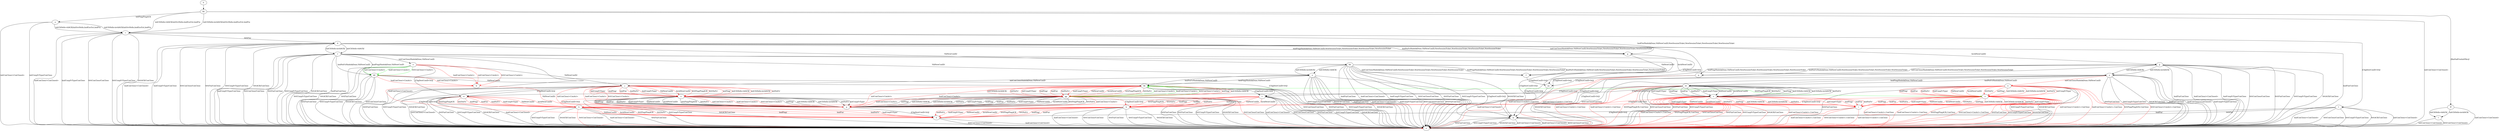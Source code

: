 digraph "" {
	a -> c	[key=0,
		label="initCltHello-vldACK/initSvrHello,hndEncExt,hndFin "];
	a -> c	[key=1,
		label="initCltHello-invldACK/initSvrHello,hndEncExt,hndFin "];
	a -> e	[key=0,
		label="initConClose/<ConClosed> "];
	a -> e	[key=1,
		label="initUnxpFrType/ConClose "];
	b -> e	[key=0,
		label="hndConClose/<ConClosed> "];
	b -> e	[key=1,
		label="0rttFin/ConClose "];
	b -> e	[key=2,
		label="0rttUnxpFrType/ConClose "];
	b -> e	[key=3,
		label="0rttACK/ConClose "];
	b -> e	[key=4,
		color=red,
		label="0rttConClose/<ConClosed> "];
	b -> ii	[key=0,
		color=red,
		label="hndPing/ "];
	b -> ii	[key=1,
		color=red,
		label="hndFin/ "];
	b -> ii	[key=2,
		color=red,
		label="hndNoFr/ "];
	b -> ii	[key=3,
		color=red,
		label="hndUnxpFrType/ "];
	b -> ii	[key=4,
		color=red,
		label="VldNewConID/ "];
	b -> ii	[key=5,
		color=red,
		label="InvldNewConID/ "];
	b -> ii	[key=6,
		color=red,
		label="0rttPing/PingACK "];
	b -> ii	[key=7,
		color=red,
		label="0rttNoFr/ "];
	c -> d	[key=0,
		label="0rttFin/ "];
	c -> e	[key=0,
		label="hndConClose/<ConClosed> "];
	c -> e	[key=1,
		label="hndUnxpFrType/ConClose "];
	c -> e	[key=2,
		label="0rttConClose/ConClose "];
	c -> e	[key=3,
		label="0rttUnxpFrType/ConClose "];
	c -> e	[key=4,
		label="0rttACK/ConClose "];
	c -> g	[key=0,
		label="hndFin/HndshkDone,VldNewConID,NewSessionTicket,NewSessionTicket,NewSessionTicket,NewSessionTicket "];
	c -> t	[key=0,
		label="[ChgDestConID-Ori]/ "];
	d -> e	[key=0,
		label="hndFin/ConClose "];
	d -> e	[key=1,
		label="hndConClose/<ConClosed> "];
	d -> e	[key=2,
		label="hndUnxpFrType/ConClose "];
	d -> e	[key=3,
		label="0rttConClose/ConClose "];
	d -> e	[key=4,
		label="0rttFin/ConClose "];
	d -> e	[key=5,
		label="0rttUnxpFrType/ConClose "];
	d -> e	[key=6,
		label="0rttACK/ConClose "];
	d -> g	[key=0,
		label="initConClose/HndshkDone,VldNewConID,NewSessionTicket,NewSessionTicket,NewSessionTicket,NewSessionTicket "];
	d -> g	[key=1,
		label="hndPing/HndshkDone,VldNewConID,NewSessionTicket,NewSessionTicket,NewSessionTicket,NewSessionTicket "];
	d -> g	[key=2,
		label="hndNoFr/HndshkDone,VldNewConID,NewSessionTicket,NewSessionTicket,NewSessionTicket,NewSessionTicket "];
	d -> m	[key=0,
		label="[ChgDestConID-Ori]/ "];
	d -> r	[key=0,
		label="initCltHello-vldACK/ "];
	d -> r	[key=1,
		label="initCltHello-invldACK/ "];
	d -> bb	[key=0,
		label="VldNewConID/ "];
	d -> jj	[key=0,
		label="InvldNewConID/ "];
	f -> aa	[key=0,
		label="[ChgDestConID-Ori]/ "];
	g -> f	[key=0,
		label="VldNewConID/ "];
	g -> aa	[key=0,
		label="[ChgDestConID-Ori]/ "];
	h -> hh	[key=0];
	i -> e	[key=0,
		color=red,
		label="initConClose/<ConAct>,ConClose "];
	i -> e	[key=1,
		color=red,
		label="hndConClose/<ConAct>,ConClose "];
	i -> e	[key=2,
		color=red,
		label="0rttConClose/<ConAct>,ConClose "];
	i -> ii	[key=0,
		label="[ChgDestConID-Ori]/ "];
	j -> e	[key=0,
		label="0rttFin/ConClose "];
	j -> e	[key=1,
		label="0rttUnxpFrType/ConClose "];
	j -> e	[key=2,
		label="0rttACK/ConClose "];
	j -> p	[key=0,
		color=red,
		label="initConClose/<ConAct> "];
	j -> p	[key=1,
		color=red,
		label="hndConClose/<ConAct> "];
	j -> p	[key=2,
		color=red,
		label="0rttConClose/<ConAct> "];
	j -> x	[key=0,
		color=red,
		label="initPing/ "];
	j -> x	[key=1,
		color=red,
		label="initCltHello-vldACK/ "];
	j -> x	[key=2,
		color=red,
		label="initCltHello-invldACK/ "];
	j -> x	[key=3,
		color=red,
		label="initNoFr/ "];
	j -> x	[key=4,
		color=red,
		label="initUnxpFrType/ "];
	j -> x	[key=5,
		color=red,
		label="hndPing/ "];
	j -> x	[key=6,
		color=red,
		label="hndFin/ "];
	j -> x	[key=7,
		color=red,
		label="hndNoFr/ "];
	j -> x	[key=8,
		color=red,
		label="hndUnxpFrType/ "];
	j -> x	[key=9,
		color=red,
		label="VldNewConID/ "];
	j -> x	[key=10,
		color=red,
		label="InvldNewConID/ "];
	j -> x	[key=11,
		color=red,
		label="0rttPing/PingACK "];
	j -> x	[key=12,
		color=red,
		label="0rttNoFr/ "];
	j -> cc	[key=0,
		label="[ChgDestConID-Ori]/ "];
	k -> e	[key=0,
		label="hndConClose/<ConClosed> "];
	k -> e	[key=1,
		label="0rttConClose/ConClose "];
	k -> e	[key=2,
		label="0rttFin/ConClose "];
	k -> e	[key=3,
		label="0rttUnxpFrType/ConClose "];
	k -> e	[key=4,
		label="0rttACK/ConClose "];
	k -> ii	[key=0,
		color=red,
		label="hndPing/ "];
	k -> ii	[key=1,
		color=red,
		label="hndFin/ "];
	k -> ii	[key=2,
		color=red,
		label="hndNoFr/ "];
	k -> ii	[key=3,
		color=red,
		label="hndUnxpFrType/ "];
	k -> ii	[key=4,
		color=red,
		label="VldNewConID/ "];
	k -> ii	[key=5,
		color=red,
		label="InvldNewConID/ "];
	k -> ii	[key=6,
		color=red,
		label="0rttPing/PingACK "];
	k -> ii	[key=7,
		color=red,
		label="0rttNoFr/ "];
	l -> e	[key=0,
		label="initConClose/<ConClosed> "];
	l -> e	[key=1,
		label="0rttConClose/<ConClosed> "];
	m -> e	[key=0,
		label="initConClose/<ConClosed> "];
	m -> e	[key=1,
		label="hndConClose/<ConClosed> "];
	m -> e	[key=2,
		label="0rttConClose/ConClose "];
	m -> e	[key=3,
		label="0rttFin/ConClose "];
	m -> e	[key=4,
		label="0rttUnxpFrType/ConClose "];
	m -> e	[key=5,
		label="0rttACK/ConClose "];
	n -> e	[key=0,
		label="0rttFin/ConClose "];
	n -> e	[key=1,
		label="0rttUnxpFrType/ConClose "];
	n -> e	[key=2,
		label="0rttACK/ConClose "];
	n -> e	[key=3,
		color=red,
		label="initConClose/<ConAct>,ConClose "];
	n -> e	[key=4,
		color=red,
		label="hndConClose/<ConAct>,ConClose "];
	n -> e	[key=5,
		color=red,
		label="0rttPing/PingACK,ConClose "];
	n -> e	[key=6,
		color=red,
		label="0rttConClose/<ConAct>,ConClose "];
	n -> z	[key=0,
		color=red,
		label="initPing/ "];
	n -> z	[key=1,
		color=red,
		label="initCltHello-vldACK/ "];
	n -> z	[key=2,
		color=red,
		label="initCltHello-invldACK/ "];
	n -> z	[key=3,
		color=red,
		label="initNoFr/ "];
	n -> z	[key=4,
		color=red,
		label="initUnxpFrType/ "];
	n -> z	[key=5,
		color=red,
		label="hndPing/ "];
	n -> z	[key=6,
		color=red,
		label="hndFin/ "];
	n -> z	[key=7,
		color=red,
		label="hndNoFr/ "];
	n -> z	[key=8,
		color=red,
		label="hndUnxpFrType/ "];
	n -> z	[key=9,
		color=red,
		label="VldNewConID/ "];
	n -> z	[key=10,
		color=red,
		label="InvldNewConID/ "];
	n -> z	[key=11,
		color=red,
		label="0rttNoFr/ "];
	n -> cc	[key=0,
		label="[ChgDestConID-Ori]/ "];
	o -> e	[key=0,
		label="0rttFin/ConClose "];
	o -> e	[key=1,
		label="0rttUnxpFrType/ConClose "];
	o -> e	[key=2,
		label="0rttACK/ConClose "];
	o -> j	[key=0,
		label="VldNewConID/ "];
	o -> w	[key=0,
		color=red,
		label="initConClose/<ConAct> "];
	o -> w	[key=1,
		color=red,
		label="hndConClose/<ConAct> "];
	o -> w	[key=2,
		color=red,
		label="0rttConClose/<ConAct> "];
	o -> cc	[key=0,
		label="[ChgDestConID-Ori]/ "];
	o -> dd	[key=0,
		color=green,
		label="initConClose/<ConAct> "];
	o -> dd	[key=1,
		color=green,
		label="hndConClose/<ConAct> "];
	o -> dd	[key=2,
		color=green,
		label="0rttConClose/<ConAct> "];
	p -> ii	[key=0,
		label="[ChgDestConID-Ori]/ "];
	q -> e	[key=0,
		color=red,
		label="initConClose/<ConAct>,ConClose "];
	q -> e	[key=1,
		color=red,
		label="hndConClose/<ConAct>,ConClose "];
	q -> aa	[key=0,
		label="[ChgDestConID-Ori]/ "];
	r -> e	[key=0,
		label="hndFin/ConClose "];
	r -> e	[key=1,
		label="hndConClose/<ConClosed> "];
	r -> e	[key=2,
		label="hndUnxpFrType/ConClose "];
	r -> e	[key=3,
		label="0rttConClose/ConClose "];
	r -> e	[key=4,
		label="0rttFin/ConClose "];
	r -> e	[key=5,
		label="0rttUnxpFrType/ConClose "];
	r -> e	[key=6,
		label="0rttACK/ConClose "];
	r -> m	[key=0,
		label="[ChgDestConID-Ori]/ "];
	r -> o	[key=0,
		label="initConClose/HndshkDone,VldNewConID "];
	r -> u	[key=0,
		label="VldNewConID/ "];
	r -> y	[key=0,
		label="InvldNewConID/ "];
	r -> dd	[key=0,
		label="hndPing/HndshkDone,VldNewConID "];
	r -> dd	[key=1,
		label="hndNoFr/HndshkDone,VldNewConID "];
	s -> e	[key=0,
		color=red,
		label="initConClose/<ConAct>,ConClose "];
	s -> e	[key=1,
		color=red,
		label="hndConClose/<ConAct>,ConClose "];
	s -> e	[key=2,
		color=red,
		label="0rttPing/PingACK,ConClose "];
	s -> e	[key=3,
		color=red,
		label="0rttConClose/ConClose "];
	s -> e	[key=4,
		color=red,
		label="0rttFin/ConClose "];
	s -> e	[key=5,
		color=red,
		label="0rttUnxpFrType/ConClose "];
	s -> e	[key=6,
		color=red,
		label="0rttACK/ConClose "];
	s -> i	[key=0,
		color=red,
		label="initPing/ "];
	s -> i	[key=1,
		color=red,
		label="initCltHello-vldACK/ "];
	s -> i	[key=2,
		color=red,
		label="initCltHello-invldACK/ "];
	s -> i	[key=3,
		color=red,
		label="initNoFr/ "];
	s -> i	[key=4,
		color=red,
		label="initUnxpFrType/ "];
	s -> i	[key=5,
		color=red,
		label="hndPing/ "];
	s -> i	[key=6,
		color=red,
		label="hndFin/ "];
	s -> i	[key=7,
		color=red,
		label="hndNoFr/ "];
	s -> i	[key=8,
		color=red,
		label="hndUnxpFrType/ "];
	s -> i	[key=9,
		color=red,
		label="VldNewConID/ "];
	s -> i	[key=10,
		color=red,
		label="InvldNewConID/ "];
	s -> i	[key=11,
		color=red,
		label="0rttNoFr/ "];
	s -> k	[key=0,
		color=red,
		label="[ChgDestConID-Ori]/ "];
	t -> e	[key=0,
		label="initConClose/<ConClosed> "];
	t -> e	[key=1,
		label="hndConClose/<ConClosed> "];
	t -> e	[key=2,
		label="0rttConClose/ConClose "];
	t -> e	[key=3,
		label="0rttUnxpFrType/ConClose "];
	t -> e	[key=4,
		label="0rttACK/ConClose "];
	t -> m	[key=0,
		label="hndFin/ "];
	t -> m	[key=1,
		label="0rttFin/ "];
	u -> e	[key=0,
		label="hndFin/ConClose "];
	u -> e	[key=1,
		label="hndConClose/<ConClosed> "];
	u -> e	[key=2,
		label="hndUnxpFrType/ConClose "];
	u -> e	[key=3,
		label="0rttConClose/ConClose "];
	u -> e	[key=4,
		label="0rttFin/ConClose "];
	u -> e	[key=5,
		label="0rttUnxpFrType/ConClose "];
	u -> e	[key=6,
		label="0rttACK/ConClose "];
	u -> j	[key=0,
		label="initConClose/HndshkDone,VldNewConID "];
	u -> m	[key=0,
		label="[ChgDestConID-Ori]/ "];
	u -> kk	[key=0,
		label="hndPing/HndshkDone,VldNewConID "];
	u -> kk	[key=1,
		label="hndNoFr/HndshkDone,VldNewConID "];
	v -> e	[key=0,
		label="hndConClose/<ConClosed> "];
	v -> e	[key=1,
		label="0rttConClose/ConClose "];
	v -> e	[key=2,
		label="0rttFin/ConClose "];
	v -> e	[key=3,
		label="0rttUnxpFrType/ConClose "];
	v -> e	[key=4,
		label="0rttACK/ConClose "];
	v -> k	[key=0,
		color=red,
		label="hndPing/ "];
	v -> k	[key=1,
		color=red,
		label="hndFin/ "];
	v -> k	[key=2,
		color=red,
		label="hndNoFr/ "];
	v -> k	[key=3,
		color=red,
		label="hndUnxpFrType/ "];
	v -> k	[key=4,
		color=red,
		label="VldNewConID/ "];
	v -> k	[key=5,
		color=red,
		label="InvldNewConID/ "];
	v -> k	[key=6,
		color=red,
		label="0rttPing/PingACK "];
	v -> k	[key=7,
		color=red,
		label="0rttNoFr/ "];
	w -> p	[key=0,
		color=red,
		label="VldNewConID/ "];
	w -> ii	[key=0,
		color=red,
		label="[ChgDestConID-Ori]/ "];
	x -> b	[key=0,
		color=red,
		label="[ChgDestConID-Ori]/ "];
	x -> e	[key=0,
		label="0rttFin/ConClose "];
	x -> e	[key=1,
		label="0rttUnxpFrType/ConClose "];
	x -> e	[key=2,
		label="0rttACK/ConClose "];
	x -> p	[key=0,
		label="initPing/ "];
	x -> p	[key=1,
		label="initCltHello-vldACK/ "];
	x -> p	[key=2,
		label="initCltHello-invldACK/ "];
	x -> p	[key=3,
		label="initNoFr/ "];
	x -> p	[key=4,
		label="initUnxpFrType/ "];
	x -> p	[key=5,
		label="hndPing/ "];
	x -> p	[key=6,
		label="hndFin/ "];
	x -> p	[key=7,
		label="hndNoFr/ "];
	x -> p	[key=8,
		label="hndUnxpFrType/ "];
	x -> p	[key=9,
		label="VldNewConID/ "];
	x -> p	[key=10,
		label="InvldNewConID/ "];
	x -> p	[key=11,
		label="0rttPing/PingACK "];
	x -> p	[key=12,
		label="0rttNoFr/ "];
	x -> p	[key=13,
		color=red,
		label="initConClose/<ConAct> "];
	x -> p	[key=14,
		color=red,
		label="hndConClose/<ConAct> "];
	x -> p	[key=15,
		color=red,
		label="0rttConClose/<ConAct> "];
	y -> e	[key=0,
		label="hndFin/ConClose "];
	y -> e	[key=1,
		label="hndConClose/<ConClosed> "];
	y -> e	[key=2,
		label="hndUnxpFrType/ConClose "];
	y -> e	[key=3,
		label="0rttConClose/ConClose "];
	y -> e	[key=4,
		label="0rttFin/ConClose "];
	y -> e	[key=5,
		label="0rttUnxpFrType/ConClose "];
	y -> e	[key=6,
		label="0rttACK/ConClose "];
	y -> m	[key=0,
		label="[ChgDestConID-Ori]/ "];
	y -> n	[key=0,
		color=red,
		label="initConClose/HndshkDone,VldNewConID "];
	y -> ee	[key=0,
		label="hndPing/HndshkDone,VldNewConID "];
	y -> ee	[key=1,
		label="hndNoFr/HndshkDone,VldNewConID "];
	z -> b	[key=0,
		color=red,
		label="[ChgDestConID-Ori]/ "];
	z -> e	[key=0,
		color=red,
		label="initConClose/<ConAct>,ConClose "];
	z -> e	[key=1,
		color=red,
		label="hndConClose/<ConAct>,ConClose "];
	z -> e	[key=2,
		color=red,
		label="0rttPing/PingACK,ConClose "];
	z -> e	[key=3,
		color=red,
		label="0rttConClose/<ConAct>,ConClose "];
	z -> e	[key=4,
		color=red,
		label="0rttFin/ConClose "];
	z -> e	[key=5,
		color=red,
		label="0rttUnxpFrType/ConClose "];
	z -> e	[key=6,
		color=red,
		label="0rttACK/ConClose "];
	z -> i	[key=0,
		color=red,
		label="initPing/ "];
	z -> i	[key=1,
		color=red,
		label="initCltHello-vldACK/ "];
	z -> i	[key=2,
		color=red,
		label="initCltHello-invldACK/ "];
	z -> i	[key=3,
		color=red,
		label="initNoFr/ "];
	z -> i	[key=4,
		color=red,
		label="initUnxpFrType/ "];
	z -> i	[key=5,
		color=red,
		label="hndPing/ "];
	z -> i	[key=6,
		color=red,
		label="hndFin/ "];
	z -> i	[key=7,
		color=red,
		label="hndNoFr/ "];
	z -> i	[key=8,
		color=red,
		label="hndUnxpFrType/ "];
	z -> i	[key=9,
		color=red,
		label="VldNewConID/ "];
	z -> i	[key=10,
		color=red,
		label="InvldNewConID/ "];
	z -> i	[key=11,
		color=red,
		label="0rttNoFr/ "];
	aa -> e	[key=0,
		label="hndConClose/<ConClosed> "];
	bb -> e	[key=0,
		label="hndFin/ConClose "];
	bb -> e	[key=1,
		label="hndConClose/<ConClosed> "];
	bb -> e	[key=2,
		label="hndUnxpFrType/ConClose "];
	bb -> e	[key=3,
		label="0rttConClose/ConClose "];
	bb -> e	[key=4,
		label="0rttFin/ConClose "];
	bb -> e	[key=5,
		label="0rttUnxpFrType/ConClose "];
	bb -> e	[key=6,
		label="0rttACK/ConClose "];
	bb -> f	[key=0,
		label="initConClose/HndshkDone,VldNewConID,NewSessionTicket,NewSessionTicket,NewSessionTicket,NewSessionTicket "];
	bb -> f	[key=1,
		label="hndPing/HndshkDone,VldNewConID,NewSessionTicket,NewSessionTicket,NewSessionTicket,NewSessionTicket "];
	bb -> f	[key=2,
		label="hndNoFr/HndshkDone,VldNewConID,NewSessionTicket,NewSessionTicket,NewSessionTicket,NewSessionTicket "];
	bb -> m	[key=0,
		label="[ChgDestConID-Ori]/ "];
	bb -> u	[key=0,
		label="initCltHello-vldACK/ "];
	bb -> u	[key=1,
		label="initCltHello-invldACK/ "];
	cc -> b	[key=0,
		color=red,
		label="hndPing/ "];
	cc -> b	[key=1,
		color=red,
		label="hndFin/ "];
	cc -> b	[key=2,
		color=red,
		label="hndNoFr/ "];
	cc -> b	[key=3,
		color=red,
		label="hndUnxpFrType/ "];
	cc -> b	[key=4,
		color=red,
		label="VldNewConID/ "];
	cc -> b	[key=5,
		color=red,
		label="InvldNewConID/ "];
	cc -> b	[key=6,
		color=red,
		label="0rttPing/PingACK "];
	cc -> b	[key=7,
		color=red,
		label="0rttNoFr/ "];
	cc -> e	[key=0,
		label="hndConClose/<ConClosed> "];
	cc -> e	[key=1,
		label="0rttConClose/<ConClosed> "];
	cc -> e	[key=2,
		label="0rttFin/ConClose "];
	cc -> e	[key=3,
		label="0rttUnxpFrType/ConClose "];
	cc -> e	[key=4,
		label="0rttACK/ConClose "];
	dd -> e	[key=0,
		label="0rttConClose/ConClose "];
	dd -> e	[key=1,
		label="0rttFin/ConClose "];
	dd -> e	[key=2,
		label="0rttUnxpFrType/ConClose "];
	dd -> e	[key=3,
		label="0rttACK/ConClose "];
	dd -> v	[key=0,
		label="[ChgDestConID-Ori]/ "];
	dd -> w	[key=0,
		color=red,
		label="initConClose/<ConAct> "];
	dd -> w	[key=1,
		color=red,
		label="hndConClose/<ConAct> "];
	dd -> kk	[key=0,
		label="VldNewConID/ "];
	ee -> e	[key=0,
		label="0rttConClose/ConClose "];
	ee -> e	[key=1,
		label="0rttFin/ConClose "];
	ee -> e	[key=2,
		label="0rttUnxpFrType/ConClose "];
	ee -> e	[key=3,
		label="0rttACK/ConClose "];
	ee -> e	[key=4,
		color=red,
		label="initConClose/<ConAct>,ConClose "];
	ee -> e	[key=5,
		color=red,
		label="hndConClose/<ConAct>,ConClose "];
	ee -> e	[key=6,
		color=red,
		label="0rttPing/PingACK,ConClose "];
	ee -> s	[key=0,
		label="initPing/ "];
	ee -> s	[key=1,
		label="initCltHello-vldACK/ "];
	ee -> s	[key=2,
		label="initCltHello-invldACK/ "];
	ee -> s	[key=3,
		label="initNoFr/ "];
	ee -> s	[key=4,
		label="initUnxpFrType/ "];
	ee -> s	[key=5,
		label="hndPing/ "];
	ee -> s	[key=6,
		label="hndFin/ "];
	ee -> s	[key=7,
		label="hndNoFr/ "];
	ee -> s	[key=8,
		label="hndUnxpFrType/ "];
	ee -> s	[key=9,
		label="VldNewConID/ "];
	ee -> s	[key=10,
		label="InvldNewConID/ "];
	ee -> s	[key=11,
		label="0rttNoFr/ "];
	ee -> v	[key=0,
		label="[ChgDestConID-Ori]/ "];
	ff -> e	[key=0,
		label="initConClose/<ConClosed> "];
	ff -> l	[key=0,
		label="initCltHello-vldACK/ "];
	ff -> l	[key=1,
		label="initCltHello-invldACK/ "];
	gg -> e	[key=0,
		label="0rttFin/ConClose "];
	gg -> e	[key=1,
		label="0rttUnxpFrType/ConClose "];
	gg -> e	[key=2,
		label="0rttACK/ConClose "];
	gg -> e	[key=3,
		color=red,
		label="0rttConClose/ConClose "];
	gg -> k	[key=0,
		color=red,
		label="[ChgDestConID-Ori]/ "];
	gg -> p	[key=0,
		label="initPing/ "];
	gg -> p	[key=1,
		label="initCltHello-vldACK/ "];
	gg -> p	[key=2,
		label="initCltHello-invldACK/ "];
	gg -> p	[key=3,
		label="initNoFr/ "];
	gg -> p	[key=4,
		label="initUnxpFrType/ "];
	gg -> p	[key=5,
		label="hndPing/ "];
	gg -> p	[key=6,
		label="hndFin/ "];
	gg -> p	[key=7,
		label="hndNoFr/ "];
	gg -> p	[key=8,
		label="hndUnxpFrType/ "];
	gg -> p	[key=9,
		label="VldNewConID/ "];
	gg -> p	[key=10,
		label="InvldNewConID/ "];
	gg -> p	[key=11,
		label="0rttPing/PingACK "];
	gg -> p	[key=12,
		label="0rttNoFr/ "];
	gg -> p	[key=13,
		color=red,
		label="initConClose/<ConAct> "];
	gg -> p	[key=14,
		color=red,
		label="hndConClose/<ConAct> "];
	gg -> kk	[key=0,
		color=green,
		label="initConClose/<ConAct> "];
	gg -> kk	[key=1,
		color=green,
		label="hndConClose/<ConAct> "];
	gg -> kk	[key=2,
		color=green,
		label="0rttConClose/<ConAct> "];
	hh -> a	[key=0,
		label="initPing/PingACK "];
	hh -> c	[key=0,
		label="initCltHello-vldACK/initSvrHello,hndEncExt,hndFin "];
	hh -> c	[key=1,
		label="initCltHello-invldACK/initSvrHello,hndEncExt,hndFin "];
	hh -> e	[key=0,
		label="initConClose/<ConClosed> "];
	hh -> ff	[key=0,
		label="[RmPadFrmInitPkts]/ "];
	ii -> e	[key=0,
		label="hndConClose/<ConClosed> "];
	ii -> e	[key=1,
		label="0rttConClose/<ConClosed> "];
	jj -> e	[key=0,
		label="hndFin/ConClose "];
	jj -> e	[key=1,
		label="hndConClose/<ConClosed> "];
	jj -> e	[key=2,
		label="hndUnxpFrType/ConClose "];
	jj -> e	[key=3,
		label="0rttConClose/ConClose "];
	jj -> e	[key=4,
		label="0rttFin/ConClose "];
	jj -> e	[key=5,
		label="0rttUnxpFrType/ConClose "];
	jj -> e	[key=6,
		label="0rttACK/ConClose "];
	jj -> m	[key=0,
		label="[ChgDestConID-Ori]/ "];
	jj -> q	[key=0,
		label="initConClose/HndshkDone,VldNewConID,NewSessionTicket,NewSessionTicket,NewSessionTicket,NewSessionTicket "];
	jj -> q	[key=1,
		label="hndPing/HndshkDone,VldNewConID,NewSessionTicket,NewSessionTicket,NewSessionTicket,NewSessionTicket "];
	jj -> q	[key=2,
		label="hndNoFr/HndshkDone,VldNewConID,NewSessionTicket,NewSessionTicket,NewSessionTicket,NewSessionTicket "];
	jj -> y	[key=0,
		label="initCltHello-vldACK/ "];
	jj -> y	[key=1,
		label="initCltHello-invldACK/ "];
	kk -> e	[key=0,
		label="0rttConClose/ConClose "];
	kk -> e	[key=1,
		label="0rttFin/ConClose "];
	kk -> e	[key=2,
		label="0rttUnxpFrType/ConClose "];
	kk -> e	[key=3,
		label="0rttACK/ConClose "];
	kk -> p	[key=0,
		color=red,
		label="initConClose/<ConAct> "];
	kk -> p	[key=1,
		color=red,
		label="hndConClose/<ConAct> "];
	kk -> v	[key=0,
		label="[ChgDestConID-Ori]/ "];
	kk -> z	[key=0,
		color=green,
		label="0rttPing/PingACK "];
	kk -> gg	[key=0,
		color=red,
		label="initPing/ "];
	kk -> gg	[key=1,
		color=red,
		label="initCltHello-vldACK/ "];
	kk -> gg	[key=2,
		color=red,
		label="initCltHello-invldACK/ "];
	kk -> gg	[key=3,
		color=red,
		label="initNoFr/ "];
	kk -> gg	[key=4,
		color=red,
		label="initUnxpFrType/ "];
	kk -> gg	[key=5,
		color=red,
		label="hndPing/ "];
	kk -> gg	[key=6,
		color=red,
		label="hndFin/ "];
	kk -> gg	[key=7,
		color=red,
		label="hndNoFr/ "];
	kk -> gg	[key=8,
		color=red,
		label="hndUnxpFrType/ "];
	kk -> gg	[key=9,
		color=red,
		label="VldNewConID/ "];
	kk -> gg	[key=10,
		color=red,
		label="InvldNewConID/ "];
	kk -> gg	[key=11,
		color=red,
		label="0rttPing/PingACK "];
	kk -> gg	[key=12,
		color=red,
		label="0rttNoFr/ "];
}
